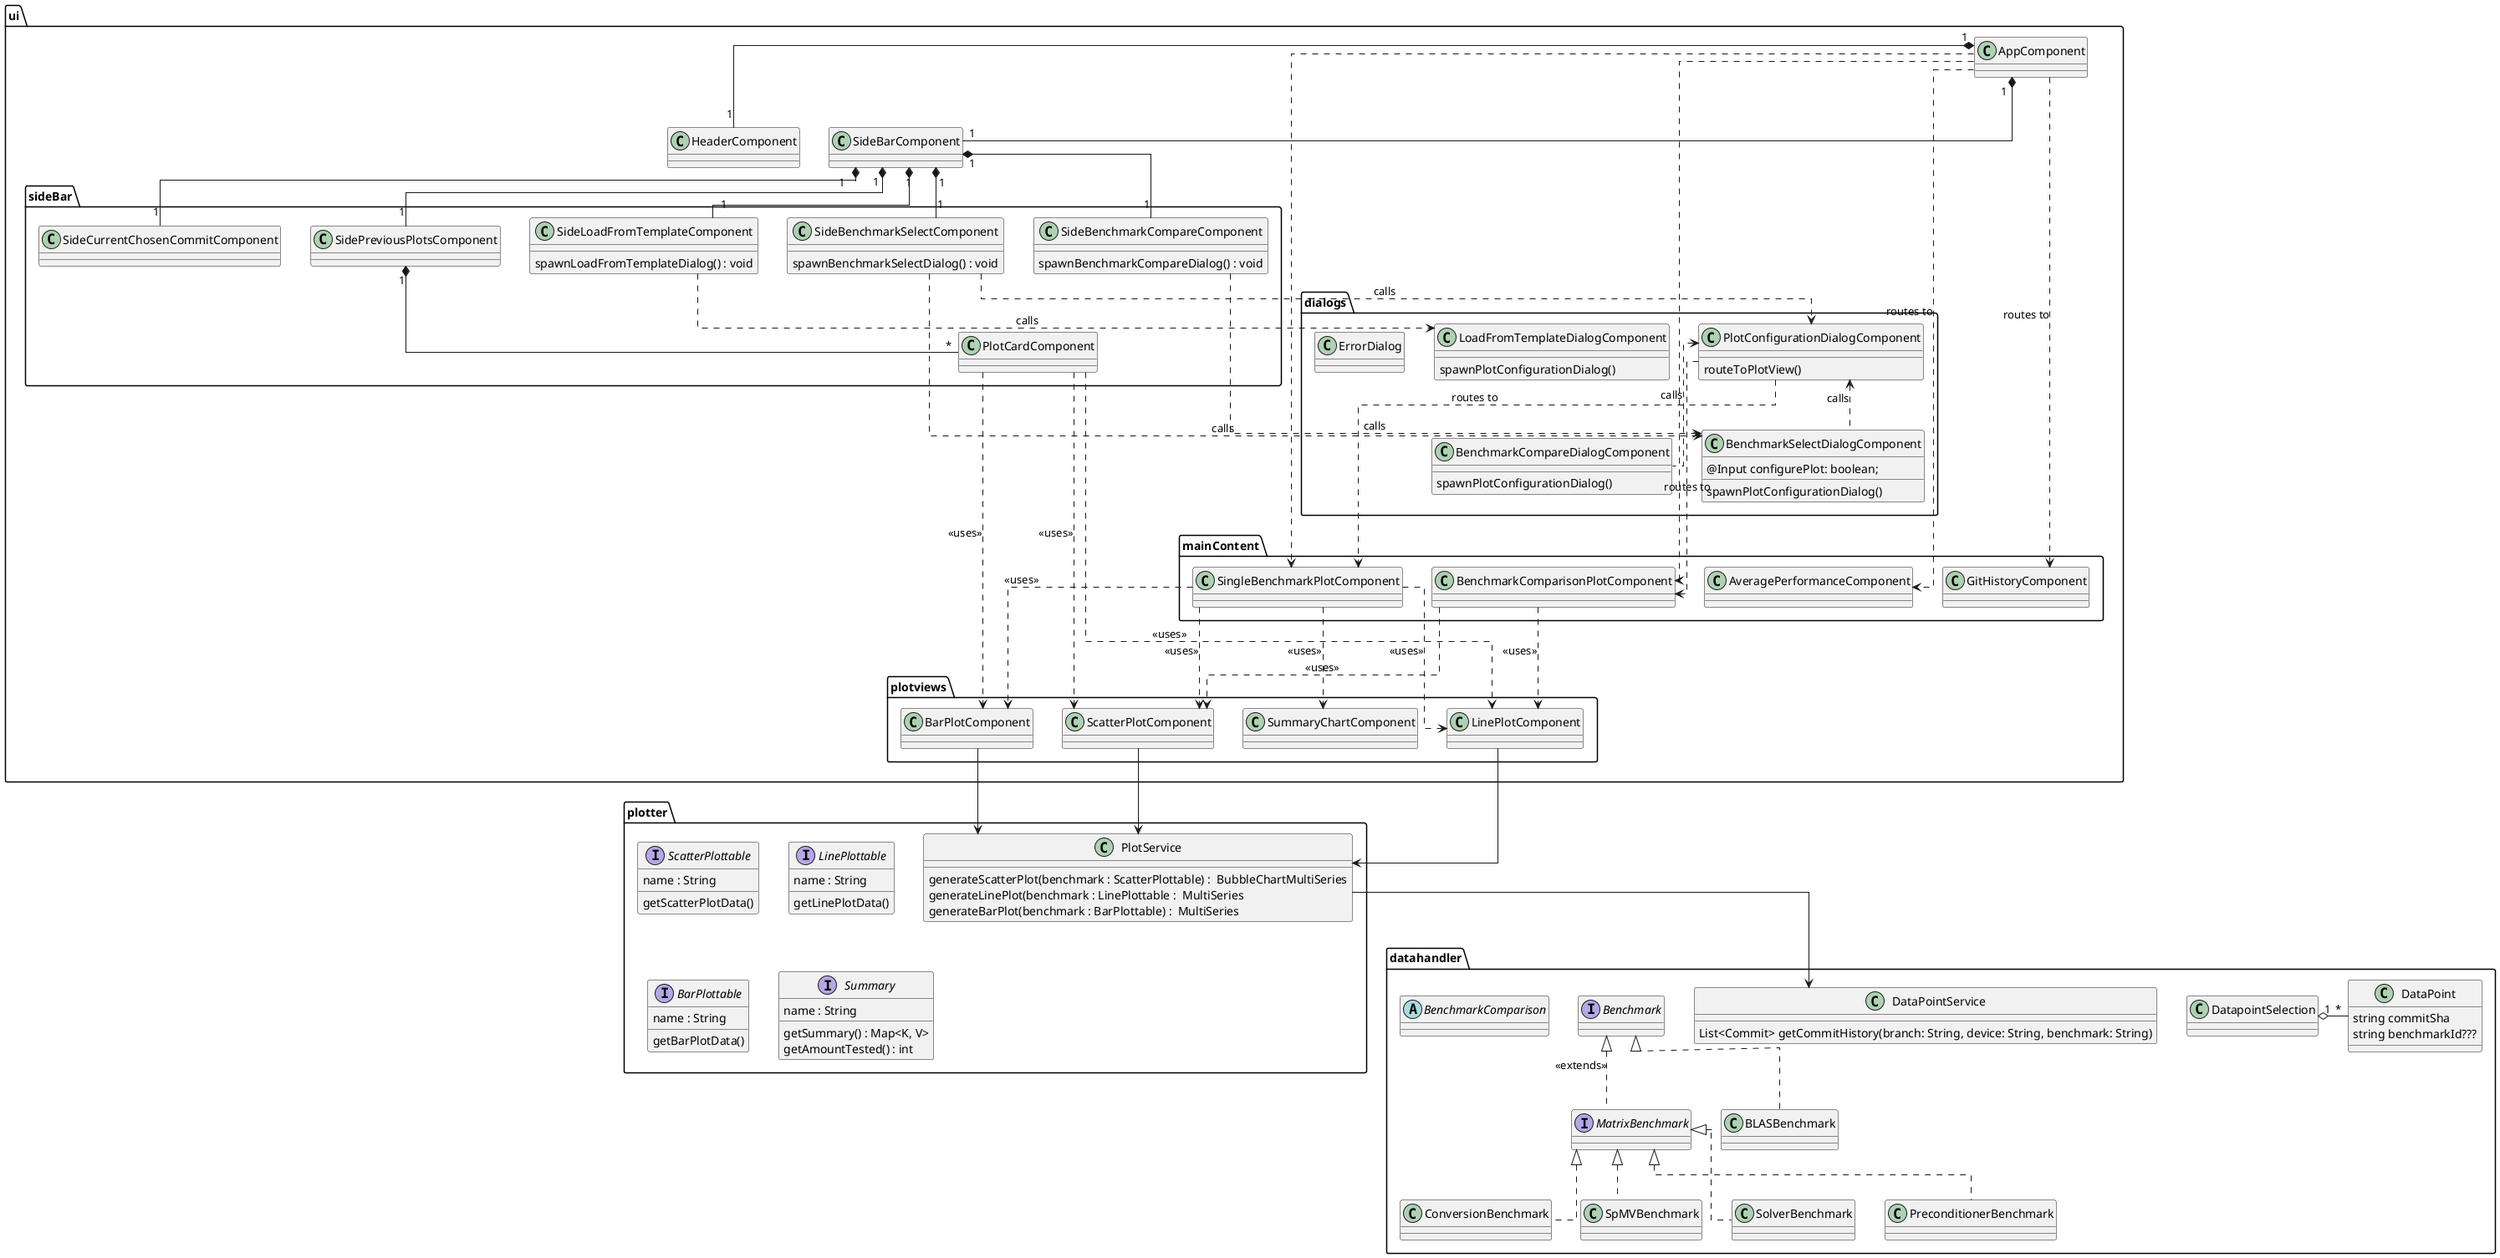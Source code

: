 @startuml frontend_angular

'maybe wihtout linetype ortho its more readable
'skinparam linetype ortho
skinparam linetype ortho

package ui {
    class AppComponent
    class HeaderComponent
    class SideBarComponent

    package sideBar {
        'inspired by ui
        class SideCurrentChosenCommitComponent
        'inspired by scenario, spawns BenchmarkSelectDialogComponent
        class SideBenchmarkSelectComponent {
            spawnBenchmarkSelectDialog() : void
        }
        'inspired by scenario, spawns BenchmarkCompareDialogComponent
        class SideBenchmarkCompareComponent {
            spawnBenchmarkCompareDialog() : void
        }
        'inspired by scenario
        class SideLoadFromTemplateComponent {
            spawnLoadFromTemplateDialog() : void
        }
        'inspired by mockup
        class SidePreviousPlotsComponent

        'contained within SidePreviousPlotsCopmonent
        class PlotCardComponent

        SidePreviousPlotsComponent "1" *-- "*" PlotCardComponent
    }

    package mainContent {
        'inspired by mockup, purpose or functionality not yet clear
        class AveragePerformanceComponent
        'inspired by mockup
        class GitHistoryComponent
        
        class SingleBenchmarkPlotComponent
        class BenchmarkComparisonPlotComponent
    }

    package plotviews {
        class ScatterPlotComponent
        class LinePlotComponent
        class BarPlotComponent
        class SummaryChartComponent
    }

    package dialogs {
        class PlotConfigurationDialogComponent {
            routeToPlotView()
        }
        class BenchmarkSelectDialogComponent {
            @Input configurePlot: boolean;
            spawnPlotConfigurationDialog()
        }
        class LoadFromTemplateDialogComponent {
            spawnPlotConfigurationDialog()
        }
        class ErrorDialog
        class BenchmarkCompareDialogComponent {
            spawnPlotConfigurationDialog()
        }
    }

    AppComponent "1" *-- "1" HeaderComponent
    AppComponent "1" *-- "1" SideBarComponent

    AppComponent .d.> AveragePerformanceComponent : routes to
    AppComponent .d.> GitHistoryComponent : routes to
    AppComponent .d.> SingleBenchmarkPlotComponent
    AppComponent .d.> BenchmarkComparisonPlotComponent

    SideBarComponent "1" *-- "1" SideCurrentChosenCommitComponent
    SideBarComponent "1" *-- "1" SideBenchmarkSelectComponent
    SideBarComponent "1" *-- "1" SideBenchmarkCompareComponent
    SideBarComponent "1" *-- "1" SideLoadFromTemplateComponent
    SideBarComponent "1" *-- "1" SidePreviousPlotsComponent


    SideBenchmarkSelectComponent .d.> PlotConfigurationDialogComponent : calls
    SideBenchmarkSelectComponent .d.> BenchmarkSelectDialogComponent : calls
    SideBenchmarkCompareComponent .d.> BenchmarkSelectDialogComponent : calls
    SideLoadFromTemplateComponent .d.> LoadFromTemplateDialogComponent : calls

    BenchmarkSelectDialogComponent .u.> PlotConfigurationDialogComponent : calls
    BenchmarkCompareDialogComponent .u.> PlotConfigurationDialogComponent : calls

    PlotConfigurationDialogComponent ...> SingleBenchmarkPlotComponent : routes to
    PlotConfigurationDialogComponent ...> BenchmarkComparisonPlotComponent : routes to

    SingleBenchmarkPlotComponent .d..> ScatterPlotComponent :<<uses>>
    SingleBenchmarkPlotComponent .d..> LinePlotComponent :<<uses>>
    SingleBenchmarkPlotComponent .d..> BarPlotComponent :<<uses>>
    SingleBenchmarkPlotComponent .d..> SummaryChartComponent :<<uses>>

    BenchmarkComparisonPlotComponent .d..> LinePlotComponent :<<uses>>
    BenchmarkComparisonPlotComponent .d..> ScatterPlotComponent :<<uses>>
    
    PlotCardComponent .d..> ScatterPlotComponent :<<uses>>
    PlotCardComponent .d..> LinePlotComponent :<<uses>>
    PlotCardComponent .d..> BarPlotComponent :<<uses>>

}

package datahandler {
    class DataPointService {
        List<Commit> getCommitHistory(branch: String, device: String, benchmark: String)
    }

    class DatapointSelection {
    }

    class DataPoint {
        string commitSha
        string benchmarkId???
    }

    interface Benchmark
    interface MatrixBenchmark

    class ConversionBenchmark
    class SpMVBenchmark
    class SolverBenchmark
    class PreconditionerBenchmark
    class BLASBenchmark

    'besteht aus 2 bench marks
    abstract BenchmarkComparison
    interface Benchmark

    
    Benchmark <|.. MatrixBenchmark : <<extends>>
    MatrixBenchmark <|.. ConversionBenchmark
    MatrixBenchmark <|.. SpMVBenchmark
    MatrixBenchmark <|.. SolverBenchmark
    MatrixBenchmark <|.. PreconditionerBenchmark
    Benchmark <|.. BLASBenchmark


    DatapointSelection "1" o- "*" DataPoint
    ' DatapointSelection --> RestHandler
}

package plotter {

    class PlotService {
        generateScatterPlot(benchmark : ScatterPlottable) :  BubbleChartMultiSeries
        generateLinePlot(benchmark : LinePlottable :  MultiSeries
        generateBarPlot(benchmark : BarPlottable) :  MultiSeries
    }


    interface ScatterPlottable {
        name : String
        getScatterPlotData()
    }

    interface LinePlottable {
        name : String
        getLinePlotData()
    }

    interface BarPlottable {
        name : String
        getBarPlotData()
    }

    interface Summary {
        name : String
        getSummary() : Map<K, V>
        getAmountTested() : int
    }
}


PlotService --> DataPointService
PlotService <-u- ScatterPlotComponent
PlotService <-u- LinePlotComponent
PlotService <-u- BarPlotComponent

@enduml
